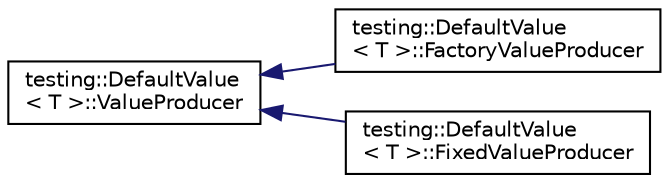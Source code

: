 digraph "Graphical Class Hierarchy"
{
 // INTERACTIVE_SVG=YES
 // LATEX_PDF_SIZE
  edge [fontname="Helvetica",fontsize="10",labelfontname="Helvetica",labelfontsize="10"];
  node [fontname="Helvetica",fontsize="10",shape=record];
  rankdir="LR";
  Node0 [label="testing::DefaultValue\l\< T \>::ValueProducer",height=0.2,width=0.4,color="black", fillcolor="white", style="filled",URL="$d5/d51/classtesting_1_1_default_value_1_1_value_producer.html",tooltip=" "];
  Node0 -> Node1 [dir="back",color="midnightblue",fontsize="10",style="solid",fontname="Helvetica"];
  Node1 [label="testing::DefaultValue\l\< T \>::FactoryValueProducer",height=0.2,width=0.4,color="black", fillcolor="white", style="filled",URL="$d4/dab/classtesting_1_1_default_value_1_1_factory_value_producer.html",tooltip=" "];
  Node0 -> Node2 [dir="back",color="midnightblue",fontsize="10",style="solid",fontname="Helvetica"];
  Node2 [label="testing::DefaultValue\l\< T \>::FixedValueProducer",height=0.2,width=0.4,color="black", fillcolor="white", style="filled",URL="$d7/d36/classtesting_1_1_default_value_1_1_fixed_value_producer.html",tooltip=" "];
}
